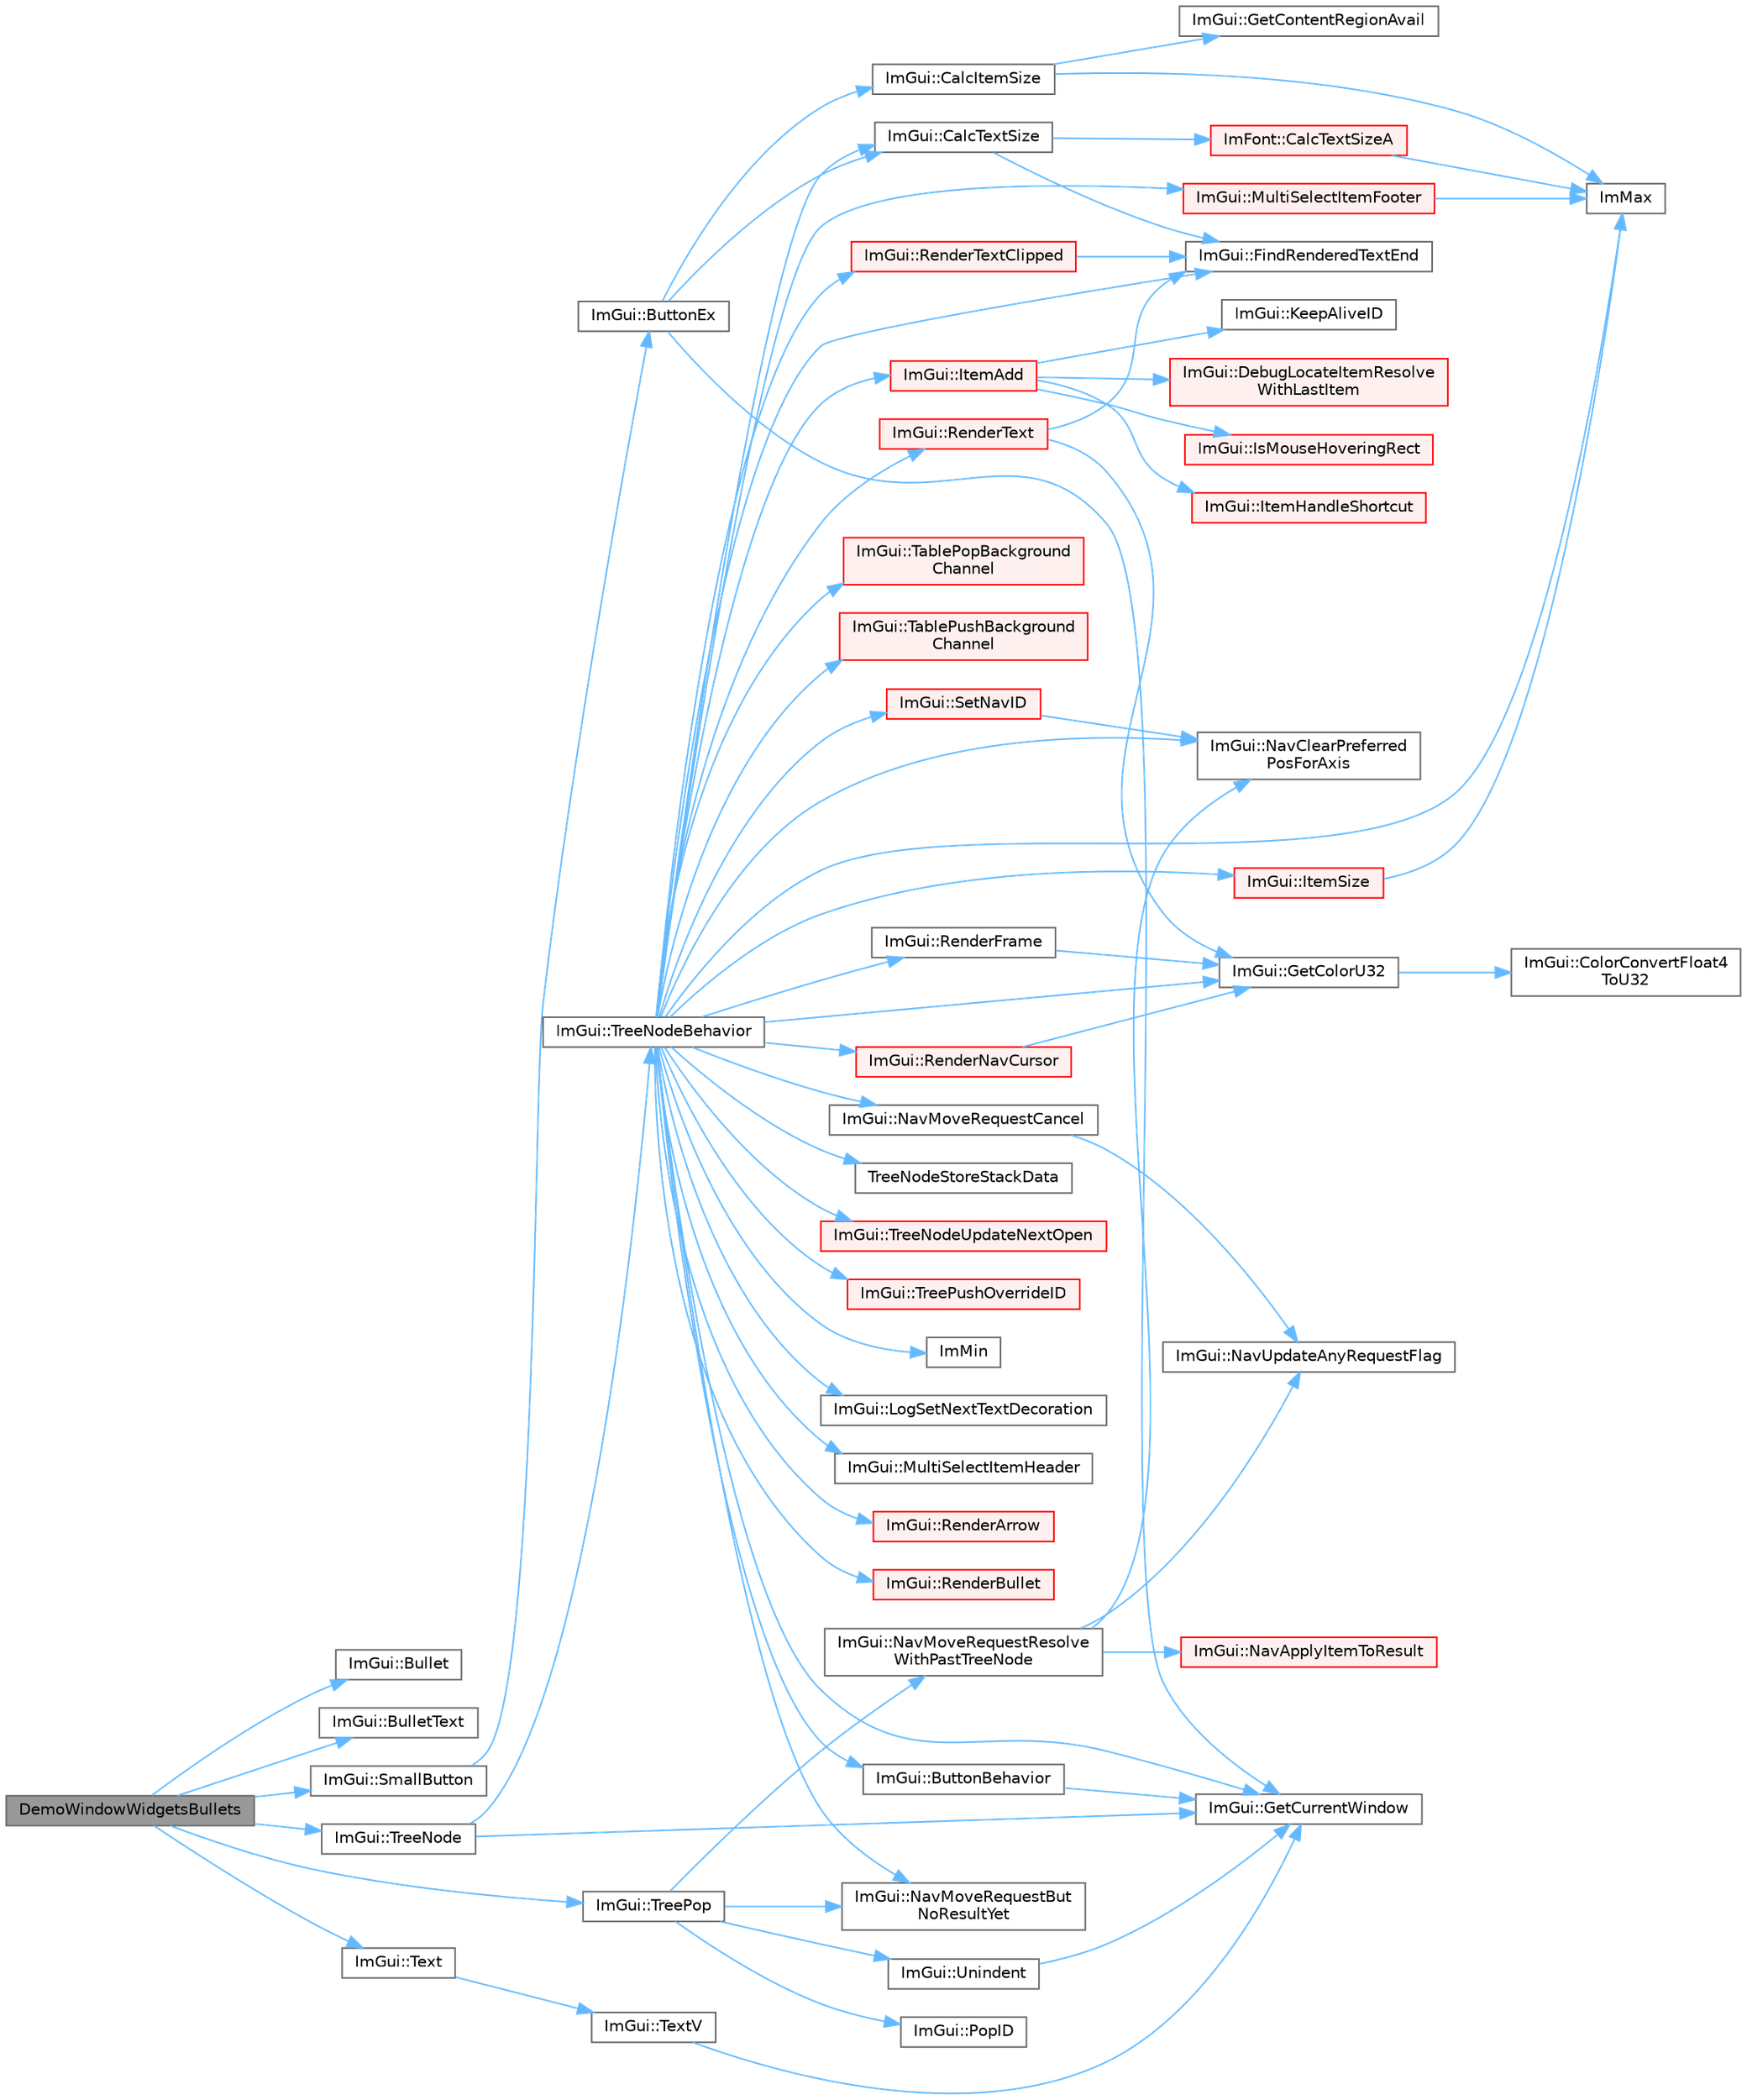 digraph "DemoWindowWidgetsBullets"
{
 // LATEX_PDF_SIZE
  bgcolor="transparent";
  edge [fontname=Helvetica,fontsize=10,labelfontname=Helvetica,labelfontsize=10];
  node [fontname=Helvetica,fontsize=10,shape=box,height=0.2,width=0.4];
  rankdir="LR";
  Node1 [id="Node000001",label="DemoWindowWidgetsBullets",height=0.2,width=0.4,color="gray40", fillcolor="grey60", style="filled", fontcolor="black",tooltip=" "];
  Node1 -> Node2 [id="edge70_Node000001_Node000002",color="steelblue1",style="solid",tooltip=" "];
  Node2 [id="Node000002",label="ImGui::Bullet",height=0.2,width=0.4,color="grey40", fillcolor="white", style="filled",URL="$namespace_im_gui.html#ae2d22212681556d2c2398dfd152f3121",tooltip=" "];
  Node1 -> Node3 [id="edge71_Node000001_Node000003",color="steelblue1",style="solid",tooltip=" "];
  Node3 [id="Node000003",label="ImGui::BulletText",height=0.2,width=0.4,color="grey40", fillcolor="white", style="filled",URL="$namespace_im_gui.html#af8d34d563b17c683943a0fa7bf5807bc",tooltip=" "];
  Node1 -> Node4 [id="edge72_Node000001_Node000004",color="steelblue1",style="solid",tooltip=" "];
  Node4 [id="Node000004",label="ImGui::SmallButton",height=0.2,width=0.4,color="grey40", fillcolor="white", style="filled",URL="$namespace_im_gui.html#a5b76ec69758aeb0a00a66f142f7a4fb2",tooltip=" "];
  Node4 -> Node5 [id="edge73_Node000004_Node000005",color="steelblue1",style="solid",tooltip=" "];
  Node5 [id="Node000005",label="ImGui::ButtonEx",height=0.2,width=0.4,color="grey40", fillcolor="white", style="filled",URL="$namespace_im_gui.html#ae479220c66b039874c6e4c9e9b22849f",tooltip=" "];
  Node5 -> Node6 [id="edge74_Node000005_Node000006",color="steelblue1",style="solid",tooltip=" "];
  Node6 [id="Node000006",label="ImGui::CalcItemSize",height=0.2,width=0.4,color="grey40", fillcolor="white", style="filled",URL="$namespace_im_gui.html#acaef0497f7982dd98bf215e50129cd9b",tooltip=" "];
  Node6 -> Node7 [id="edge75_Node000006_Node000007",color="steelblue1",style="solid",tooltip=" "];
  Node7 [id="Node000007",label="ImGui::GetContentRegionAvail",height=0.2,width=0.4,color="grey40", fillcolor="white", style="filled",URL="$namespace_im_gui.html#a410c8e19b2fea8b52746ca11b3930301",tooltip=" "];
  Node6 -> Node8 [id="edge76_Node000006_Node000008",color="steelblue1",style="solid",tooltip=" "];
  Node8 [id="Node000008",label="ImMax",height=0.2,width=0.4,color="grey40", fillcolor="white", style="filled",URL="$imgui__internal_8h.html#a7667efd95147d0422f140917c71a9226",tooltip=" "];
  Node5 -> Node9 [id="edge77_Node000005_Node000009",color="steelblue1",style="solid",tooltip=" "];
  Node9 [id="Node000009",label="ImGui::CalcTextSize",height=0.2,width=0.4,color="grey40", fillcolor="white", style="filled",URL="$namespace_im_gui.html#a848b9db6cc4a186751c0ecebcaadc33b",tooltip=" "];
  Node9 -> Node10 [id="edge78_Node000009_Node000010",color="steelblue1",style="solid",tooltip=" "];
  Node10 [id="Node000010",label="ImFont::CalcTextSizeA",height=0.2,width=0.4,color="red", fillcolor="#FFF0F0", style="filled",URL="$struct_im_font.html#a418146c00c3dee351a411b952cce5175",tooltip=" "];
  Node10 -> Node8 [id="edge79_Node000010_Node000008",color="steelblue1",style="solid",tooltip=" "];
  Node9 -> Node17 [id="edge80_Node000009_Node000017",color="steelblue1",style="solid",tooltip=" "];
  Node17 [id="Node000017",label="ImGui::FindRenderedTextEnd",height=0.2,width=0.4,color="grey40", fillcolor="white", style="filled",URL="$namespace_im_gui.html#a7671e1dbc803a31b06081b52a771d83f",tooltip=" "];
  Node5 -> Node18 [id="edge81_Node000005_Node000018",color="steelblue1",style="solid",tooltip=" "];
  Node18 [id="Node000018",label="ImGui::GetCurrentWindow",height=0.2,width=0.4,color="grey40", fillcolor="white", style="filled",URL="$namespace_im_gui.html#ac452417b5004ca16a814a72cff153526",tooltip=" "];
  Node1 -> Node19 [id="edge82_Node000001_Node000019",color="steelblue1",style="solid",tooltip=" "];
  Node19 [id="Node000019",label="ImGui::Text",height=0.2,width=0.4,color="grey40", fillcolor="white", style="filled",URL="$namespace_im_gui.html#a9e7b83611fe441d54fad2effb4bf4965",tooltip=" "];
  Node19 -> Node20 [id="edge83_Node000019_Node000020",color="steelblue1",style="solid",tooltip=" "];
  Node20 [id="Node000020",label="ImGui::TextV",height=0.2,width=0.4,color="grey40", fillcolor="white", style="filled",URL="$namespace_im_gui.html#a10a0d6362178c2f743092f21e1b6cd20",tooltip=" "];
  Node20 -> Node18 [id="edge84_Node000020_Node000018",color="steelblue1",style="solid",tooltip=" "];
  Node1 -> Node21 [id="edge85_Node000001_Node000021",color="steelblue1",style="solid",tooltip=" "];
  Node21 [id="Node000021",label="ImGui::TreeNode",height=0.2,width=0.4,color="grey40", fillcolor="white", style="filled",URL="$namespace_im_gui.html#a4dff507ce8bbe0da9556bb50b1e60d7f",tooltip=" "];
  Node21 -> Node18 [id="edge86_Node000021_Node000018",color="steelblue1",style="solid",tooltip=" "];
  Node21 -> Node22 [id="edge87_Node000021_Node000022",color="steelblue1",style="solid",tooltip=" "];
  Node22 [id="Node000022",label="ImGui::TreeNodeBehavior",height=0.2,width=0.4,color="grey40", fillcolor="white", style="filled",URL="$namespace_im_gui.html#a918eabf70d288e93b2519ee1eac2c0b4",tooltip=" "];
  Node22 -> Node23 [id="edge88_Node000022_Node000023",color="steelblue1",style="solid",tooltip=" "];
  Node23 [id="Node000023",label="ImGui::ButtonBehavior",height=0.2,width=0.4,color="grey40", fillcolor="white", style="filled",URL="$namespace_im_gui.html#a65a4f18b1bc8ce0f351687922089f374",tooltip=" "];
  Node23 -> Node18 [id="edge89_Node000023_Node000018",color="steelblue1",style="solid",tooltip=" "];
  Node22 -> Node9 [id="edge90_Node000022_Node000009",color="steelblue1",style="solid",tooltip=" "];
  Node22 -> Node17 [id="edge91_Node000022_Node000017",color="steelblue1",style="solid",tooltip=" "];
  Node22 -> Node24 [id="edge92_Node000022_Node000024",color="steelblue1",style="solid",tooltip=" "];
  Node24 [id="Node000024",label="ImGui::GetColorU32",height=0.2,width=0.4,color="grey40", fillcolor="white", style="filled",URL="$namespace_im_gui.html#a0de2d9bd347d9866511eb8d014e62556",tooltip=" "];
  Node24 -> Node25 [id="edge93_Node000024_Node000025",color="steelblue1",style="solid",tooltip=" "];
  Node25 [id="Node000025",label="ImGui::ColorConvertFloat4\lToU32",height=0.2,width=0.4,color="grey40", fillcolor="white", style="filled",URL="$namespace_im_gui.html#abe2691de0b1a71c774ab24cc91564a94",tooltip=" "];
  Node22 -> Node18 [id="edge94_Node000022_Node000018",color="steelblue1",style="solid",tooltip=" "];
  Node22 -> Node8 [id="edge95_Node000022_Node000008",color="steelblue1",style="solid",tooltip=" "];
  Node22 -> Node16 [id="edge96_Node000022_Node000016",color="steelblue1",style="solid",tooltip=" "];
  Node16 [id="Node000016",label="ImMin",height=0.2,width=0.4,color="grey40", fillcolor="white", style="filled",URL="$imgui__internal_8h.html#a7f9d7828066a9d61b5630adcdf4655d3",tooltip=" "];
  Node22 -> Node26 [id="edge97_Node000022_Node000026",color="steelblue1",style="solid",tooltip=" "];
  Node26 [id="Node000026",label="ImGui::ItemAdd",height=0.2,width=0.4,color="red", fillcolor="#FFF0F0", style="filled",URL="$namespace_im_gui.html#a0c2ccafc8d403c02a6590ac21157b9ac",tooltip=" "];
  Node26 -> Node27 [id="edge98_Node000026_Node000027",color="steelblue1",style="solid",tooltip=" "];
  Node27 [id="Node000027",label="ImGui::DebugLocateItemResolve\lWithLastItem",height=0.2,width=0.4,color="red", fillcolor="#FFF0F0", style="filled",URL="$namespace_im_gui.html#ae8ab0d7dfc90af8e82db3ed9e7829219",tooltip=" "];
  Node26 -> Node50 [id="edge99_Node000026_Node000050",color="steelblue1",style="solid",tooltip=" "];
  Node50 [id="Node000050",label="ImGui::IsMouseHoveringRect",height=0.2,width=0.4,color="red", fillcolor="#FFF0F0", style="filled",URL="$namespace_im_gui.html#ae0b8ea0e06c457316d6aed6c5b2a1c25",tooltip=" "];
  Node26 -> Node54 [id="edge100_Node000026_Node000054",color="steelblue1",style="solid",tooltip=" "];
  Node54 [id="Node000054",label="ImGui::ItemHandleShortcut",height=0.2,width=0.4,color="red", fillcolor="#FFF0F0", style="filled",URL="$namespace_im_gui.html#a338deb537666a886cf3ece08c07e9fa9",tooltip=" "];
  Node26 -> Node57 [id="edge101_Node000026_Node000057",color="steelblue1",style="solid",tooltip=" "];
  Node57 [id="Node000057",label="ImGui::KeepAliveID",height=0.2,width=0.4,color="grey40", fillcolor="white", style="filled",URL="$namespace_im_gui.html#a85a245c78a9f7c351636bdad6e60c488",tooltip=" "];
  Node22 -> Node81 [id="edge102_Node000022_Node000081",color="steelblue1",style="solid",tooltip=" "];
  Node81 [id="Node000081",label="ImGui::ItemSize",height=0.2,width=0.4,color="red", fillcolor="#FFF0F0", style="filled",URL="$namespace_im_gui.html#a4b5818a652d943ea54e0cec9fb3943d7",tooltip=" "];
  Node81 -> Node8 [id="edge103_Node000081_Node000008",color="steelblue1",style="solid",tooltip=" "];
  Node22 -> Node83 [id="edge104_Node000022_Node000083",color="steelblue1",style="solid",tooltip=" "];
  Node83 [id="Node000083",label="ImGui::LogSetNextTextDecoration",height=0.2,width=0.4,color="grey40", fillcolor="white", style="filled",URL="$namespace_im_gui.html#a66bc1e61bff5f2170bcd2d7d071eaa22",tooltip=" "];
  Node22 -> Node84 [id="edge105_Node000022_Node000084",color="steelblue1",style="solid",tooltip=" "];
  Node84 [id="Node000084",label="ImGui::MultiSelectItemFooter",height=0.2,width=0.4,color="red", fillcolor="#FFF0F0", style="filled",URL="$namespace_im_gui.html#a69762bfb0eaf3daa730895737bce05e5",tooltip=" "];
  Node84 -> Node8 [id="edge106_Node000084_Node000008",color="steelblue1",style="solid",tooltip=" "];
  Node22 -> Node106 [id="edge107_Node000022_Node000106",color="steelblue1",style="solid",tooltip=" "];
  Node106 [id="Node000106",label="ImGui::MultiSelectItemHeader",height=0.2,width=0.4,color="grey40", fillcolor="white", style="filled",URL="$namespace_im_gui.html#a42a98da805c3612b26b829e0567fdc0f",tooltip=" "];
  Node22 -> Node105 [id="edge108_Node000022_Node000105",color="steelblue1",style="solid",tooltip=" "];
  Node105 [id="Node000105",label="ImGui::NavClearPreferred\lPosForAxis",height=0.2,width=0.4,color="grey40", fillcolor="white", style="filled",URL="$namespace_im_gui.html#a16348f6e2db5310142fff74eeb315929",tooltip=" "];
  Node22 -> Node107 [id="edge109_Node000022_Node000107",color="steelblue1",style="solid",tooltip=" "];
  Node107 [id="Node000107",label="ImGui::NavMoveRequestBut\lNoResultYet",height=0.2,width=0.4,color="grey40", fillcolor="white", style="filled",URL="$namespace_im_gui.html#a3fab98556d11690efd4f7f2fde94968e",tooltip=" "];
  Node22 -> Node108 [id="edge110_Node000022_Node000108",color="steelblue1",style="solid",tooltip=" "];
  Node108 [id="Node000108",label="ImGui::NavMoveRequestCancel",height=0.2,width=0.4,color="grey40", fillcolor="white", style="filled",URL="$namespace_im_gui.html#a43326bb080d9fa80327ed81d864d8b8d",tooltip=" "];
  Node108 -> Node63 [id="edge111_Node000108_Node000063",color="steelblue1",style="solid",tooltip=" "];
  Node63 [id="Node000063",label="ImGui::NavUpdateAnyRequestFlag",height=0.2,width=0.4,color="grey40", fillcolor="white", style="filled",URL="$namespace_im_gui.html#a2cd868535661cdb5671214662f3c9388",tooltip=" "];
  Node22 -> Node109 [id="edge112_Node000022_Node000109",color="steelblue1",style="solid",tooltip=" "];
  Node109 [id="Node000109",label="ImGui::RenderArrow",height=0.2,width=0.4,color="red", fillcolor="#FFF0F0", style="filled",URL="$namespace_im_gui.html#a7ec12551caa737505087c80e38b94937",tooltip=" "];
  Node22 -> Node111 [id="edge113_Node000022_Node000111",color="steelblue1",style="solid",tooltip=" "];
  Node111 [id="Node000111",label="ImGui::RenderBullet",height=0.2,width=0.4,color="red", fillcolor="#FFF0F0", style="filled",URL="$namespace_im_gui.html#a46189f75b2e25d595f1e71060d2a2633",tooltip=" "];
  Node22 -> Node116 [id="edge114_Node000022_Node000116",color="steelblue1",style="solid",tooltip=" "];
  Node116 [id="Node000116",label="ImGui::RenderFrame",height=0.2,width=0.4,color="grey40", fillcolor="white", style="filled",URL="$namespace_im_gui.html#a6eb97ff501764c37df4ffd99ebadeba7",tooltip=" "];
  Node116 -> Node24 [id="edge115_Node000116_Node000024",color="steelblue1",style="solid",tooltip=" "];
  Node22 -> Node117 [id="edge116_Node000022_Node000117",color="steelblue1",style="solid",tooltip=" "];
  Node117 [id="Node000117",label="ImGui::RenderNavCursor",height=0.2,width=0.4,color="red", fillcolor="#FFF0F0", style="filled",URL="$namespace_im_gui.html#a2722dcfe26c7f6e8cd522102ef5b7df2",tooltip=" "];
  Node117 -> Node24 [id="edge117_Node000117_Node000024",color="steelblue1",style="solid",tooltip=" "];
  Node22 -> Node119 [id="edge118_Node000022_Node000119",color="steelblue1",style="solid",tooltip=" "];
  Node119 [id="Node000119",label="ImGui::RenderText",height=0.2,width=0.4,color="red", fillcolor="#FFF0F0", style="filled",URL="$namespace_im_gui.html#a9971ce57f2a288ac3a12df886c5550d1",tooltip=" "];
  Node119 -> Node17 [id="edge119_Node000119_Node000017",color="steelblue1",style="solid",tooltip=" "];
  Node119 -> Node24 [id="edge120_Node000119_Node000024",color="steelblue1",style="solid",tooltip=" "];
  Node22 -> Node125 [id="edge121_Node000022_Node000125",color="steelblue1",style="solid",tooltip=" "];
  Node125 [id="Node000125",label="ImGui::RenderTextClipped",height=0.2,width=0.4,color="red", fillcolor="#FFF0F0", style="filled",URL="$namespace_im_gui.html#ab362eafae794c7364a6b96ea06f38eb9",tooltip=" "];
  Node125 -> Node17 [id="edge122_Node000125_Node000017",color="steelblue1",style="solid",tooltip=" "];
  Node22 -> Node127 [id="edge123_Node000022_Node000127",color="steelblue1",style="solid",tooltip=" "];
  Node127 [id="Node000127",label="ImGui::SetNavID",height=0.2,width=0.4,color="red", fillcolor="#FFF0F0", style="filled",URL="$namespace_im_gui.html#a101d94ec7f8e0a219bbaee58558316eb",tooltip=" "];
  Node127 -> Node105 [id="edge124_Node000127_Node000105",color="steelblue1",style="solid",tooltip=" "];
  Node22 -> Node128 [id="edge125_Node000022_Node000128",color="steelblue1",style="solid",tooltip=" "];
  Node128 [id="Node000128",label="ImGui::TablePopBackground\lChannel",height=0.2,width=0.4,color="red", fillcolor="#FFF0F0", style="filled",URL="$namespace_im_gui.html#a4fe11c430ad1b6597d4ffbde7cdf257e",tooltip=" "];
  Node22 -> Node132 [id="edge126_Node000022_Node000132",color="steelblue1",style="solid",tooltip=" "];
  Node132 [id="Node000132",label="ImGui::TablePushBackground\lChannel",height=0.2,width=0.4,color="red", fillcolor="#FFF0F0", style="filled",URL="$namespace_im_gui.html#a6b6e0c511477248e9dd485c359f52eeb",tooltip=" "];
  Node22 -> Node133 [id="edge127_Node000022_Node000133",color="steelblue1",style="solid",tooltip=" "];
  Node133 [id="Node000133",label="TreeNodeStoreStackData",height=0.2,width=0.4,color="grey40", fillcolor="white", style="filled",URL="$imgui__widgets_8cpp.html#a44b00ed4cdc8eace1029e054996d9d28",tooltip=" "];
  Node22 -> Node134 [id="edge128_Node000022_Node000134",color="steelblue1",style="solid",tooltip=" "];
  Node134 [id="Node000134",label="ImGui::TreeNodeUpdateNextOpen",height=0.2,width=0.4,color="red", fillcolor="#FFF0F0", style="filled",URL="$namespace_im_gui.html#a5dc6b814cfe2dd923ece2d3cf77a5f62",tooltip=" "];
  Node22 -> Node139 [id="edge129_Node000022_Node000139",color="steelblue1",style="solid",tooltip=" "];
  Node139 [id="Node000139",label="ImGui::TreePushOverrideID",height=0.2,width=0.4,color="red", fillcolor="#FFF0F0", style="filled",URL="$namespace_im_gui.html#ad3c4846b9f47fc66556333fe52406ffb",tooltip=" "];
  Node1 -> Node143 [id="edge130_Node000001_Node000143",color="steelblue1",style="solid",tooltip=" "];
  Node143 [id="Node000143",label="ImGui::TreePop",height=0.2,width=0.4,color="grey40", fillcolor="white", style="filled",URL="$namespace_im_gui.html#a41ecf265e5f678c78fc9c30b3cf2077f",tooltip=" "];
  Node143 -> Node107 [id="edge131_Node000143_Node000107",color="steelblue1",style="solid",tooltip=" "];
  Node143 -> Node144 [id="edge132_Node000143_Node000144",color="steelblue1",style="solid",tooltip=" "];
  Node144 [id="Node000144",label="ImGui::NavMoveRequestResolve\lWithPastTreeNode",height=0.2,width=0.4,color="grey40", fillcolor="white", style="filled",URL="$namespace_im_gui.html#a626a63937b3f661fc089c4989176cb90",tooltip=" "];
  Node144 -> Node59 [id="edge133_Node000144_Node000059",color="steelblue1",style="solid",tooltip=" "];
  Node59 [id="Node000059",label="ImGui::NavApplyItemToResult",height=0.2,width=0.4,color="red", fillcolor="#FFF0F0", style="filled",URL="$namespace_im_gui.html#afc3f5b074b158526cfe8531de843aa5f",tooltip=" "];
  Node144 -> Node105 [id="edge134_Node000144_Node000105",color="steelblue1",style="solid",tooltip=" "];
  Node144 -> Node63 [id="edge135_Node000144_Node000063",color="steelblue1",style="solid",tooltip=" "];
  Node143 -> Node145 [id="edge136_Node000143_Node000145",color="steelblue1",style="solid",tooltip=" "];
  Node145 [id="Node000145",label="ImGui::PopID",height=0.2,width=0.4,color="grey40", fillcolor="white", style="filled",URL="$namespace_im_gui.html#aba0b2d8f890a5d435ae43d0c4a2d4dd1",tooltip=" "];
  Node143 -> Node146 [id="edge137_Node000143_Node000146",color="steelblue1",style="solid",tooltip=" "];
  Node146 [id="Node000146",label="ImGui::Unindent",height=0.2,width=0.4,color="grey40", fillcolor="white", style="filled",URL="$namespace_im_gui.html#ad577d36753634c9bbdc3750b0e5217f5",tooltip=" "];
  Node146 -> Node18 [id="edge138_Node000146_Node000018",color="steelblue1",style="solid",tooltip=" "];
}
